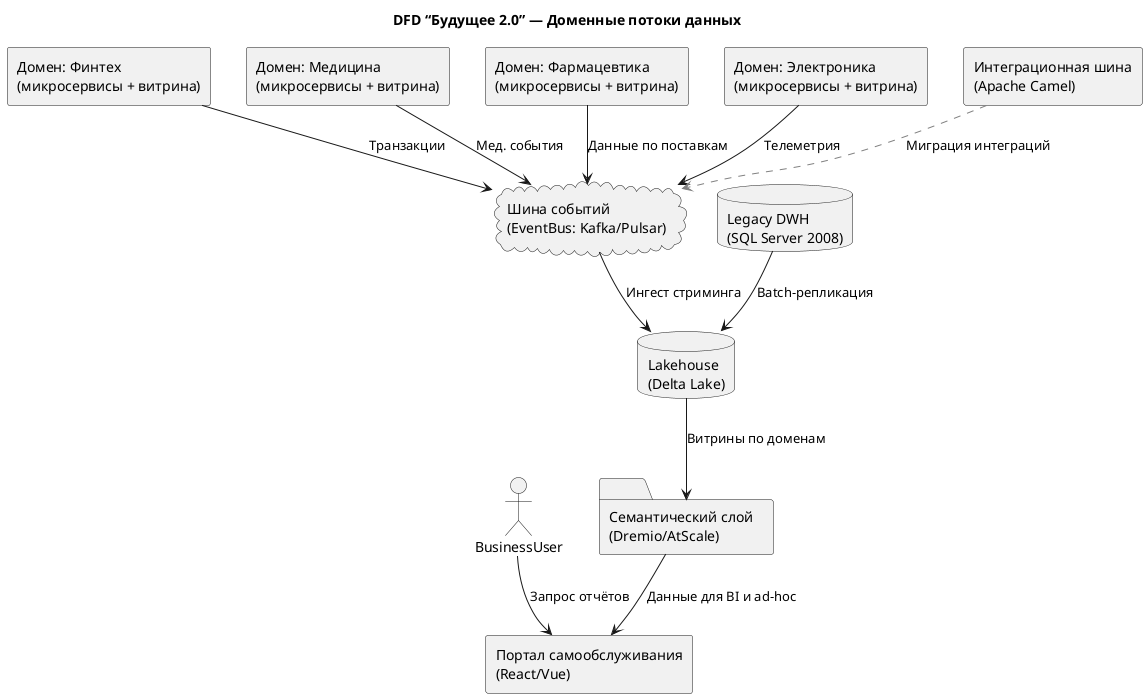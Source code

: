 @startuml
title DFD “Будущее 2.0” — Доменные потоки данных
' задать вертикальную компоновку
top to bottom direction

actor BusinessUser as BU

' Домены
rectangle "Домен: Финтех\n(микросервисы + витрина)" as FinTech
rectangle "Домен: Медицина\n(микросервисы + витрина)" as Healthcare
rectangle "Домен: Фармацевтика\n(микросервисы + витрина)" as Pharma
rectangle "Домен: Электроника\n(микросервисы + витрина)" as Electronics

' Инфраструктура
cloud "Шина событий\n(EventBus: Kafka/Pulsar)" as EventBus
database "Lakehouse\n(Delta Lake)" as DataLake
folder "Семантический слой\n(Dremio/AtScale)" as SemanticLayer
rectangle "Портал самообслуживания\n(React/Vue)" as Portal

' Легаси (постепенный вывод)
database "Legacy DWH\n(SQL Server 2008)" as LegacyDWH
rectangle "Интеграционная шина\n(Apache Camel)" as CamelBus

' Потоки пользователей
BU --> Portal : Запрос отчётов

' Доменные сервисы → EventBus
FinTech    --> EventBus : Транзакции
Healthcare --> EventBus : Мед. события
Pharma     --> EventBus : Данные по поставкам
Electronics--> EventBus : Телеметрия

' EventBus → Lakehouse
EventBus --> DataLake : Ингест стриминга

' Legacy → Lakehouse (batch CDC)
LegacyDWH  --> DataLake : Batch-репликация
CamelBus  -[#gray,dashed]-> EventBus : Миграция интеграций

' Lakehouse → Семантика
DataLake --> SemanticLayer : Витрины по доменам

' Семантика → Портал
SemanticLayer --> Portal : Данные для BI и ad-hoc
@enduml